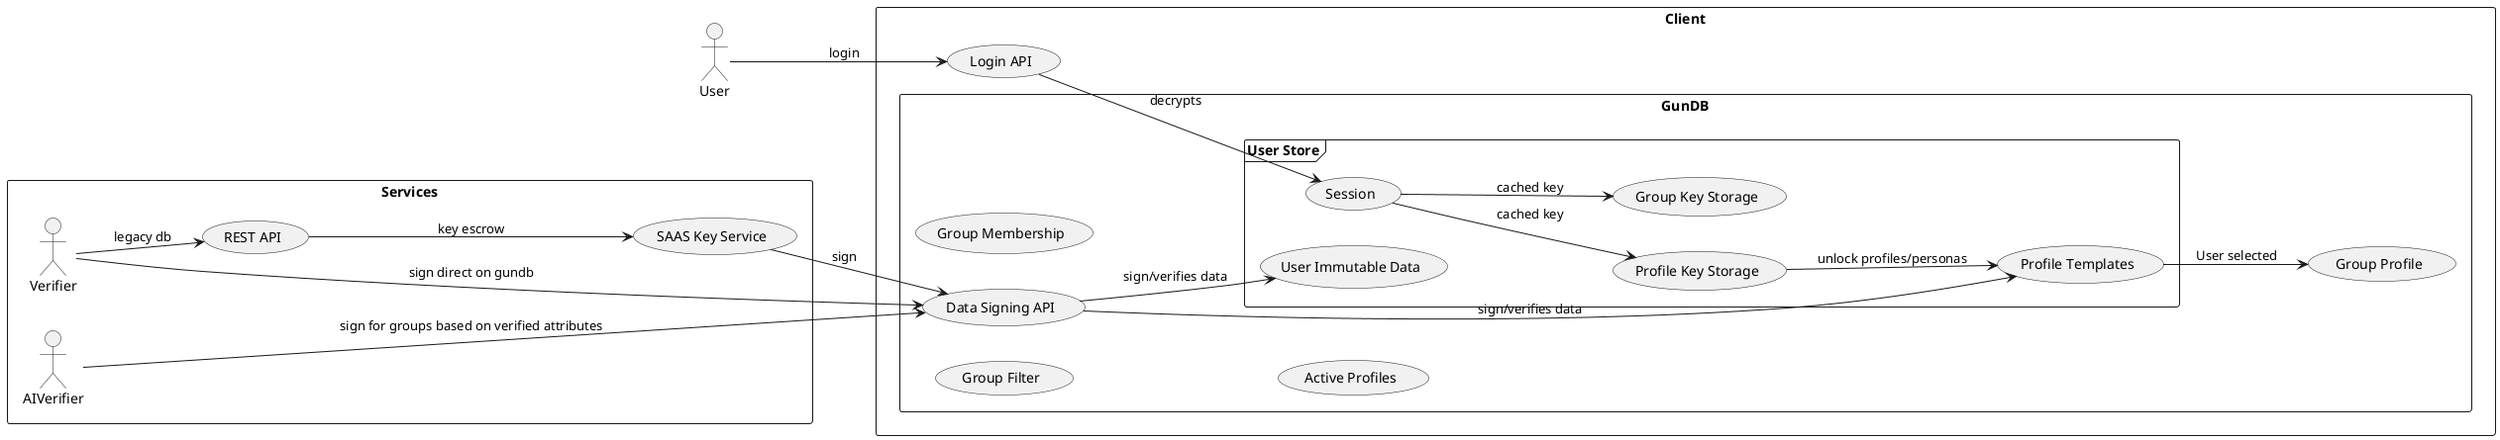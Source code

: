 @startuml
left to right direction
actor User
rectangle Services {
  actor Verifier
  actor AIVerifier
  (SAAS Key Service)
  (REST API)
}

rectangle Client {
    (Login API)
    rectangle GunDB {
        (Data Signing API)
        (Group Filter)

        frame "User Store" {
            (Profile Key Storage)
            (Group Key Storage)

            (Session)

            (User Immutable Data)

            (Profile Templates)
        }
        (Group Membership)
        (Active Profiles)
        (Group Profile)
    }
}

(Login API) --> (Session) : decrypts
(Session) --> (Group Key Storage) : cached key
(Session) --> (Profile Key Storage) : cached key
(Profile Key Storage) --> (Profile Templates) : unlock profiles/personas
(Profile Templates) --> (Group Profile) : User selected
(REST API) --> (SAAS Key Service) : key escrow
Verifier --> (REST API) : legacy db
User --> (Login API) : login
Verifier --> (Data Signing API) : sign direct on gundb
AIVerifier --> (Data Signing API) : sign for groups based on verified attributes
(SAAS Key Service) --> (Data Signing API) : sign
(Data Signing API) --> (User Immutable Data) : sign/verifies data
(Data Signing API) --> (Profile Templates) : sign/verifies data


@enduml